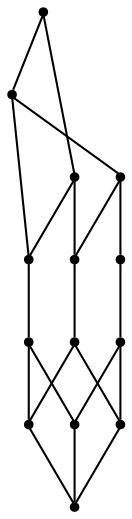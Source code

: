 graph {
  node [shape=point,comment="{\"directed\":false,\"doi\":\"10.1007/978-3-642-00219-9_9\",\"figure\":\"1 (2)\"}"]

  v0 [pos="1347.3128710547157,2260.8338906374847"]
  v1 [pos="1347.3133800595306,2144.1628015691585"]
  v2 [pos="1330.779710698682,2173.3307248895817"]
  v3 [pos="1330.7796788858814,2280.2789873469956"]
  v4 [pos="1238.7675306985543,2109.1610391790214"]
  v5 [pos="1238.76807151617,1980.822208369862"]
  v6 [pos="1230.5968740685041,2027.491299091686"]
  v7 [pos="1223.790254903394,2173.33070898923"]
  v8 [pos="1230.5968422557032,2260.8333500255235"]
  v9 [pos="1223.7902389969938,2280.2794961582526"]
  v10 [pos="1113.8809248014938,2144.1622768575494"]
  v11 [pos="1113.880892988693,2027.4912672909823"]
  v12 [pos="1110.3793534301046,2109.1599579551003"]
  v13 [pos="1110.3798624349192,1980.8216677579012"]

  v13 -- v11 [id="-2",pos="1110.3798624349192,1980.8216677579012 1113.880892988693,2027.4912672909823 1113.880892988693,2027.4912672909823 1113.880892988693,2027.4912672909823"]
  v11 -- v12 [id="-3",pos="1113.880892988693,2027.4912672909823 1110.3793534301046,2109.1599579551003 1110.3793534301046,2109.1599579551003 1110.3793534301046,2109.1599579551003"]
  v12 -- v10 [id="-4",pos="1110.3793534301046,2109.1599579551003 1113.8809248014938,2144.1622768575494 1113.8809248014938,2144.1622768575494 1113.8809248014938,2144.1622768575494"]
  v12 -- v4 [id="-8",pos="1110.3793534301046,2109.1599579551003 1238.7675306985543,2109.1610391790214 1238.7675306985543,2109.1610391790214 1238.7675306985543,2109.1610391790214"]
  v13 -- v5 [id="-9",pos="1110.3798624349192,1980.8216677579012 1238.76807151617,1980.822208369862 1238.76807151617,1980.822208369862 1238.76807151617,1980.822208369862"]
  v10 -- v1 [id="-12",pos="1113.8809248014938,2144.1622768575494 1347.3133800595306,2144.1628015691585 1347.3133800595306,2144.1628015691585 1347.3133800595306,2144.1628015691585"]
  v11 -- v6 [id="-13",pos="1113.880892988693,2027.4912672909823 1230.5968740685041,2027.491299091686 1230.5968740685041,2027.491299091686 1230.5968740685041,2027.491299091686"]
  v7 -- v9 [id="-16",pos="1223.790254903394,2173.33070898923 1223.7902389969938,2280.2794961582526 1223.7902389969938,2280.2794961582526 1223.7902389969938,2280.2794961582526"]
  v9 -- v3 [id="-17",pos="1223.7902389969938,2280.2794961582526 1330.7796788858814,2280.2789873469956 1330.7796788858814,2280.2789873469956 1330.7796788858814,2280.2789873469956"]
  v7 -- v2 [id="-18",pos="1223.790254903394,2173.33070898923 1330.779710698682,2173.3307248895817 1330.779710698682,2173.3307248895817 1330.779710698682,2173.3307248895817"]
  v8 -- v9 [id="-21",pos="1230.5968422557032,2260.8333500255235 1223.7902389969938,2280.2794961582526 1223.7902389969938,2280.2794961582526 1223.7902389969938,2280.2794961582526"]
  v6 -- v8 [id="-22",pos="1230.5968740685041,2027.491299091686 1230.5968422557032,2260.8333500255235 1230.5968422557032,2260.8333500255235 1230.5968422557032,2260.8333500255235"]
  v8 -- v0 [id="-23",pos="1230.5968422557032,2260.8333500255235 1347.3128710547157,2260.8338906374847 1347.3128710547157,2260.8338906374847 1347.3128710547157,2260.8338906374847"]
  v4 -- v7 [id="-26",pos="1238.7675306985543,2109.1610391790214 1223.790254903394,2173.33070898923 1223.790254903394,2173.33070898923 1223.790254903394,2173.33070898923"]
  v5 -- v6 [id="-27",pos="1238.76807151617,1980.822208369862 1230.5968740685041,2027.491299091686 1230.5968740685041,2027.491299091686 1230.5968740685041,2027.491299091686"]
  v5 -- v4 [id="-28",pos="1238.76807151617,1980.822208369862 1238.7675306985543,2109.1610391790214 1238.7675306985543,2109.1610391790214 1238.7675306985543,2109.1610391790214"]
  v2 -- v3 [id="-31",pos="1330.779710698682,2173.3307248895817 1330.7796788858814,2280.2789873469956 1330.7796788858814,2280.2789873469956 1330.7796788858814,2280.2789873469956"]
  v0 -- v3 [id="-34",pos="1347.3128710547157,2260.8338906374847 1330.7796788858814,2280.2789873469956 1330.7796788858814,2280.2789873469956 1330.7796788858814,2280.2789873469956"]
  v1 -- v2 [id="-35",pos="1347.3133800595306,2144.1628015691585 1330.779710698682,2173.3307248895817 1330.779710698682,2173.3307248895817 1330.779710698682,2173.3307248895817"]
  v1 -- v0 [id="-36",pos="1347.3133800595306,2144.1628015691585 1347.3128710547157,2260.8338906374847 1347.3128710547157,2260.8338906374847 1347.3128710547157,2260.8338906374847"]
}